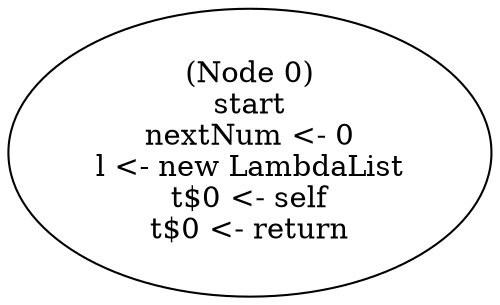 digraph reset_post {
  n0 [label="(Node 0)\nstart\nnextNum <- 0\nl <- new LambdaList\nt$0 <- self\nt$0 <- return\n"];
}
